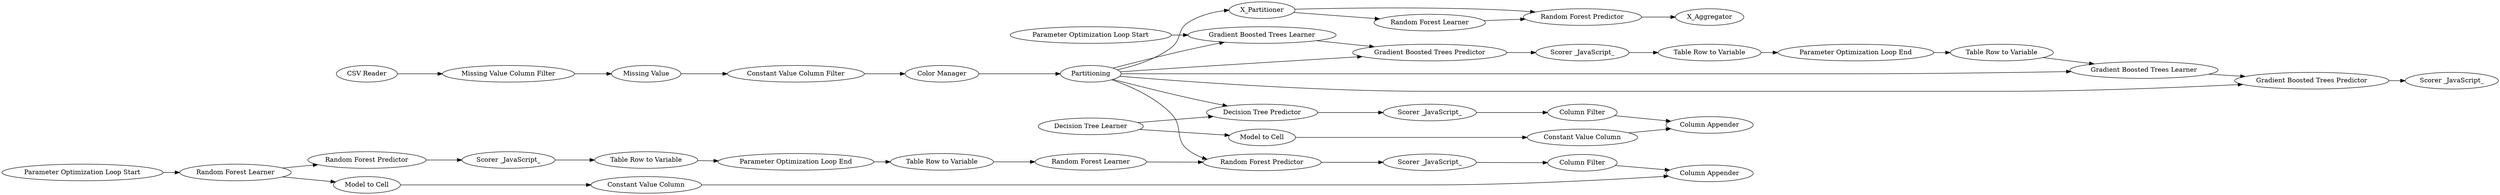 digraph {
	"-1727970185548708987_39" [label="Gradient Boosted Trees Learner"]
	"-1727970185548708987_42" [label="Table Row to Variable"]
	"-7583520918497945305_59" [label="Random Forest Predictor"]
	"-7583520918497945305_43" [label="Parameter Optimization Loop Start"]
	"-1727970185548708987_44" [label="Parameter Optimization Loop End"]
	"-1727970185548708987_49" [label="Scorer _JavaScript_"]
	"-7583520918497945305_28" [label="Model to Cell"]
	"437076615710617702_29" [label="Constant Value Column"]
	"751630092679907703_54" [label="Constant Value Column Filter"]
	"-7583520918497945305_44" [label="Parameter Optimization Loop End"]
	"437076615710617702_15" [label="Decision Tree Predictor"]
	"-7583520918497945305_60" [label="Scorer _JavaScript_"]
	"-7583520918497945305_63" [label="Scorer _JavaScript_"]
	"-1727970185548708987_41" [label="Scorer _JavaScript_"]
	"-1727970185548708987_43" [label="Parameter Optimization Loop Start"]
	"-2071599412021935327_63" [label=X_Partitioner]
	"437076615710617702_30" [label="Column Filter"]
	"437076615710617702_28" [label="Model to Cell"]
	"-1175118717657791066_1" [label="CSV Reader"]
	"-7583520918497945305_58" [label="Random Forest Learner"]
	"-1727970185548708987_47" [label="Gradient Boosted Trees Predictor"]
	"751630092679907703_55" [label="Missing Value Column Filter"]
	"-1727970185548708987_45" [label="Gradient Boosted Trees Predictor"]
	"-7583520918497945305_29" [label="Constant Value Column"]
	"-7583520918497945305_62" [label="Random Forest Predictor"]
	"-2071599412021935327_65" [label="Random Forest Predictor"]
	"-7845492634401180645_10" [label=Partitioning]
	"-1727970185548708987_46" [label="Table Row to Variable"]
	"437076615710617702_27" [label="Scorer _JavaScript_"]
	"-7583520918497945305_64" [label="Column Appender"]
	"437076615710617702_11" [label="Decision Tree Learner"]
	"-1727970185548708987_48" [label="Gradient Boosted Trees Learner"]
	"-2071599412021935327_64" [label="Random Forest Learner"]
	"-7583520918497945305_61" [label="Random Forest Learner"]
	"-7583520918497945305_30" [label="Column Filter"]
	"-7583520918497945305_42" [label="Table Row to Variable"]
	"-7845492634401180645_24" [label="Color Manager"]
	"-2071599412021935327_62" [label=X_Aggregator]
	"751630092679907703_53" [label="Missing Value"]
	"437076615710617702_31" [label="Column Appender"]
	"-7583520918497945305_46" [label="Table Row to Variable"]
	"437076615710617702_29" -> "437076615710617702_31"
	"-7583520918497945305_58" -> "-7583520918497945305_59"
	"-7583520918497945305_30" -> "-7583520918497945305_64"
	"-7583520918497945305_42" -> "-7583520918497945305_44"
	"-7583520918497945305_62" -> "-7583520918497945305_63"
	"437076615710617702_30" -> "437076615710617702_31"
	"-7845492634401180645_10" -> "-1727970185548708987_39"
	"-7583520918497945305_44" -> "-7583520918497945305_46"
	"751630092679907703_53" -> "751630092679907703_54"
	"437076615710617702_11" -> "437076615710617702_15"
	"-7845492634401180645_10" -> "-2071599412021935327_63"
	"437076615710617702_11" -> "437076615710617702_28"
	"-7583520918497945305_58" -> "-7583520918497945305_28"
	"-1727970185548708987_41" -> "-1727970185548708987_42"
	"-2071599412021935327_64" -> "-2071599412021935327_65"
	"-1727970185548708987_43" -> "-1727970185548708987_39"
	"751630092679907703_55" -> "751630092679907703_53"
	"437076615710617702_27" -> "437076615710617702_30"
	"437076615710617702_15" -> "437076615710617702_27"
	"-7583520918497945305_46" -> "-7583520918497945305_61"
	"-1727970185548708987_39" -> "-1727970185548708987_45"
	"-1175118717657791066_1" -> "751630092679907703_55"
	"-1727970185548708987_44" -> "-1727970185548708987_46"
	"-1727970185548708987_48" -> "-1727970185548708987_47"
	"-7583520918497945305_29" -> "-7583520918497945305_64"
	"-1727970185548708987_42" -> "-1727970185548708987_44"
	"-7845492634401180645_10" -> "-7583520918497945305_62"
	"-7583520918497945305_28" -> "-7583520918497945305_29"
	"-1727970185548708987_46" -> "-1727970185548708987_48"
	"-2071599412021935327_63" -> "-2071599412021935327_64"
	"-7845492634401180645_10" -> "-1727970185548708987_45"
	"-7845492634401180645_10" -> "-1727970185548708987_48"
	"-2071599412021935327_63" -> "-2071599412021935327_65"
	"-7583520918497945305_60" -> "-7583520918497945305_42"
	"-7583520918497945305_63" -> "-7583520918497945305_30"
	"-7583520918497945305_59" -> "-7583520918497945305_60"
	"-7845492634401180645_10" -> "-1727970185548708987_47"
	"751630092679907703_54" -> "-7845492634401180645_24"
	"-7845492634401180645_24" -> "-7845492634401180645_10"
	"437076615710617702_28" -> "437076615710617702_29"
	"-2071599412021935327_65" -> "-2071599412021935327_62"
	"-7583520918497945305_43" -> "-7583520918497945305_58"
	"-7583520918497945305_61" -> "-7583520918497945305_62"
	"-7845492634401180645_10" -> "437076615710617702_15"
	"-1727970185548708987_45" -> "-1727970185548708987_41"
	"-1727970185548708987_47" -> "-1727970185548708987_49"
	rankdir=LR
}
